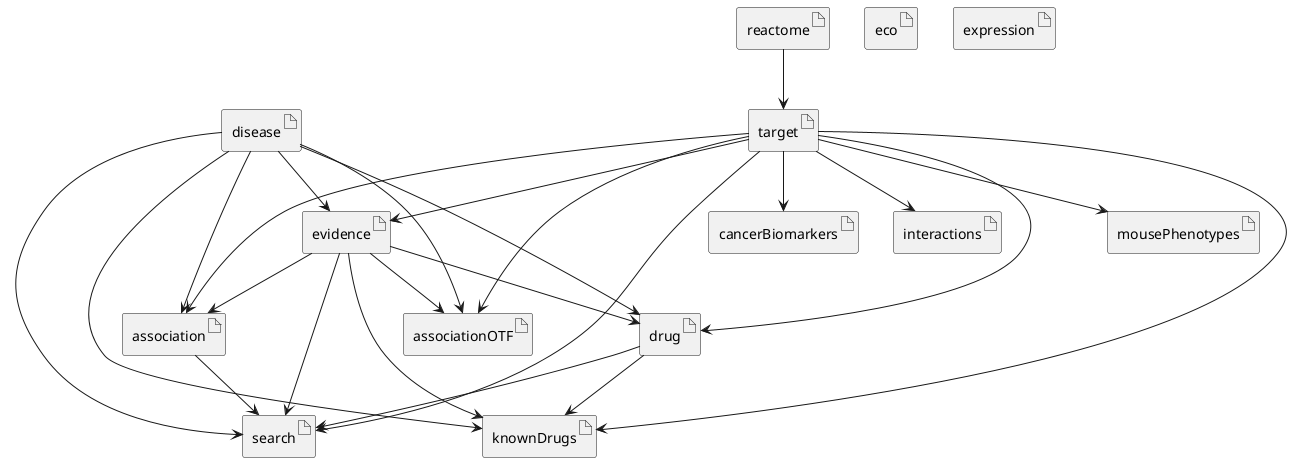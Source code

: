 @startuml
' inputs

' steps
artifact association
artifact associationOTF
artifact cancerBiomarkers
artifact disease
artifact drug
artifact eco
artifact evidence
artifact expression
artifact interactions
artifact knownDrugs
artifact mousePhenotypes
artifact reactome
artifact search
artifact target

' links between steps / inputs

'association step
evidence --> association
disease --> association
target --> association

'association OTF
evidence --> associationOTF
disease --> associationOTF
target --> associationOTF

'cancerBiomarkers
target --> cancerBiomarkers

'connections
  ' not used
'disease
  ' no step dependencies
'drug
target --> drug
disease --> drug
evidence --> drug
'eco
  ' not used
'evidence
target --> evidence
disease --> evidence
'expression
  ' could be removed?
'interactions
target --> interactions

'knownDrugs
target --> knownDrugs
disease --> knownDrugs
evidence --> knownDrugs
drug --> knownDrugs

'mousePhenotypes
target --> mousePhenotypes
'reactome

'search
association --> search
disease --> search
drug --> search
evidence --> search
target --> search

'target
reactome --> target


@enduml